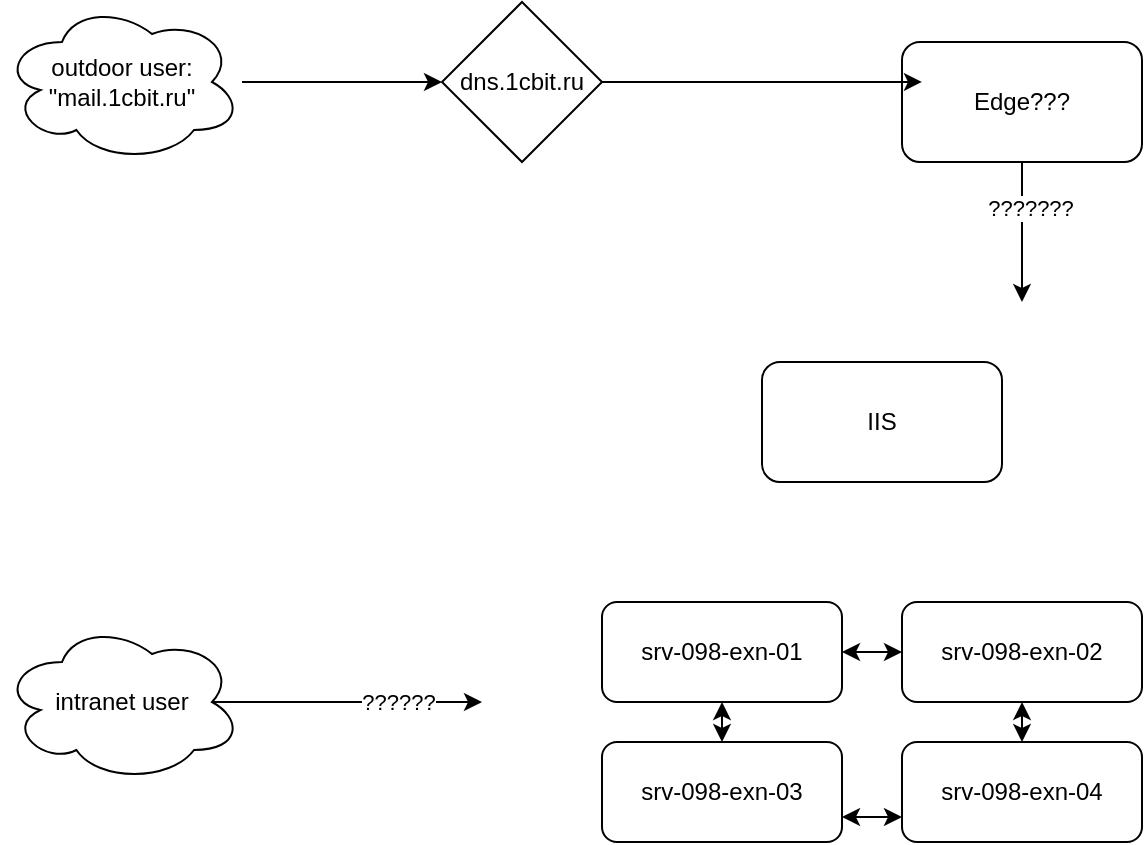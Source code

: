 <mxfile version="13.10.5" type="github"><diagram id="W_5FxJaXAneRd_LNWss3" name="Page-1"><mxGraphModel dx="1512" dy="1099" grid="1" gridSize="10" guides="1" tooltips="1" connect="1" arrows="1" fold="1" page="1" pageScale="1" pageWidth="850" pageHeight="1100" math="0" shadow="0"><root><mxCell id="0"/><mxCell id="1" parent="0"/><mxCell id="XmWQ-WMtau8UyZ_SBooy-1" value="&lt;span&gt;srv-098-exn-02&lt;/span&gt;" style="rounded=1;whiteSpace=wrap;html=1;" vertex="1" parent="1"><mxGeometry x="530" y="380" width="120" height="50" as="geometry"/></mxCell><mxCell id="XmWQ-WMtau8UyZ_SBooy-2" value="dns.1cbit.ru" style="rhombus;whiteSpace=wrap;html=1;" vertex="1" parent="1"><mxGeometry x="300" y="80" width="80" height="80" as="geometry"/></mxCell><mxCell id="XmWQ-WMtau8UyZ_SBooy-3" value="" style="endArrow=classic;html=1;entryX=0;entryY=0.5;entryDx=0;entryDy=0;" edge="1" parent="1" source="XmWQ-WMtau8UyZ_SBooy-8" target="XmWQ-WMtau8UyZ_SBooy-2"><mxGeometry width="50" height="50" relative="1" as="geometry"><mxPoint x="190" y="160" as="sourcePoint"/><mxPoint x="240" y="110" as="targetPoint"/></mxGeometry></mxCell><mxCell id="XmWQ-WMtau8UyZ_SBooy-4" value="Edge???" style="rounded=1;whiteSpace=wrap;html=1;" vertex="1" parent="1"><mxGeometry x="530" y="100" width="120" height="60" as="geometry"/></mxCell><mxCell id="XmWQ-WMtau8UyZ_SBooy-5" value="" style="endArrow=classic;html=1;exitX=1;exitY=0.5;exitDx=0;exitDy=0;entryX=0.083;entryY=0.333;entryDx=0;entryDy=0;entryPerimeter=0;" edge="1" parent="1" source="XmWQ-WMtau8UyZ_SBooy-2" target="XmWQ-WMtau8UyZ_SBooy-4"><mxGeometry width="50" height="50" relative="1" as="geometry"><mxPoint x="400" y="580" as="sourcePoint"/><mxPoint x="450" y="530" as="targetPoint"/><Array as="points"><mxPoint x="470" y="120"/></Array></mxGeometry></mxCell><mxCell id="XmWQ-WMtau8UyZ_SBooy-8" value="&lt;span&gt;outdoor user:&lt;/span&gt;&lt;br&gt;&lt;span&gt;&quot;mail.1cbit.ru&quot;&lt;/span&gt;" style="ellipse;shape=cloud;whiteSpace=wrap;html=1;" vertex="1" parent="1"><mxGeometry x="80" y="80" width="120" height="80" as="geometry"/></mxCell><mxCell id="XmWQ-WMtau8UyZ_SBooy-9" value="srv-098-exn-01" style="rounded=1;whiteSpace=wrap;html=1;" vertex="1" parent="1"><mxGeometry x="380" y="380" width="120" height="50" as="geometry"/></mxCell><mxCell id="XmWQ-WMtau8UyZ_SBooy-10" value="&lt;span&gt;srv-098-exn-03&lt;/span&gt;" style="rounded=1;whiteSpace=wrap;html=1;" vertex="1" parent="1"><mxGeometry x="380" y="450" width="120" height="50" as="geometry"/></mxCell><mxCell id="XmWQ-WMtau8UyZ_SBooy-11" value="&lt;span&gt;srv-098-exn-04&lt;/span&gt;" style="rounded=1;whiteSpace=wrap;html=1;" vertex="1" parent="1"><mxGeometry x="530" y="450" width="120" height="50" as="geometry"/></mxCell><mxCell id="XmWQ-WMtau8UyZ_SBooy-12" value="" style="endArrow=classic;startArrow=classic;html=1;exitX=1;exitY=0.5;exitDx=0;exitDy=0;entryX=0;entryY=0.5;entryDx=0;entryDy=0;" edge="1" parent="1" source="XmWQ-WMtau8UyZ_SBooy-9" target="XmWQ-WMtau8UyZ_SBooy-1"><mxGeometry width="50" height="50" relative="1" as="geometry"><mxPoint x="490" y="360" as="sourcePoint"/><mxPoint x="540" y="310" as="targetPoint"/></mxGeometry></mxCell><mxCell id="XmWQ-WMtau8UyZ_SBooy-14" value="" style="endArrow=classic;startArrow=classic;html=1;entryX=0.5;entryY=1;entryDx=0;entryDy=0;exitX=0.5;exitY=0;exitDx=0;exitDy=0;" edge="1" parent="1" source="XmWQ-WMtau8UyZ_SBooy-10" target="XmWQ-WMtau8UyZ_SBooy-9"><mxGeometry width="50" height="50" relative="1" as="geometry"><mxPoint x="270" y="490" as="sourcePoint"/><mxPoint x="320" y="440" as="targetPoint"/></mxGeometry></mxCell><mxCell id="XmWQ-WMtau8UyZ_SBooy-15" value="" style="endArrow=classic;startArrow=classic;html=1;entryX=0.5;entryY=1;entryDx=0;entryDy=0;exitX=0.5;exitY=0;exitDx=0;exitDy=0;" edge="1" parent="1" source="XmWQ-WMtau8UyZ_SBooy-11" target="XmWQ-WMtau8UyZ_SBooy-1"><mxGeometry width="50" height="50" relative="1" as="geometry"><mxPoint x="230" y="480" as="sourcePoint"/><mxPoint x="280" y="430" as="targetPoint"/></mxGeometry></mxCell><mxCell id="XmWQ-WMtau8UyZ_SBooy-17" value="" style="endArrow=classic;startArrow=classic;html=1;entryX=0;entryY=0.75;entryDx=0;entryDy=0;exitX=1;exitY=0.75;exitDx=0;exitDy=0;" edge="1" parent="1" source="XmWQ-WMtau8UyZ_SBooy-10" target="XmWQ-WMtau8UyZ_SBooy-11"><mxGeometry width="50" height="50" relative="1" as="geometry"><mxPoint x="340" y="580" as="sourcePoint"/><mxPoint x="390" y="530" as="targetPoint"/></mxGeometry></mxCell><mxCell id="XmWQ-WMtau8UyZ_SBooy-18" value="IIS" style="rounded=1;whiteSpace=wrap;html=1;" vertex="1" parent="1"><mxGeometry x="460" y="260" width="120" height="60" as="geometry"/></mxCell><mxCell id="XmWQ-WMtau8UyZ_SBooy-19" value="intranet user" style="ellipse;shape=cloud;whiteSpace=wrap;html=1;" vertex="1" parent="1"><mxGeometry x="80" y="390" width="120" height="80" as="geometry"/></mxCell><mxCell id="XmWQ-WMtau8UyZ_SBooy-20" value="" style="endArrow=classic;html=1;exitX=0.875;exitY=0.5;exitDx=0;exitDy=0;exitPerimeter=0;" edge="1" parent="1" source="XmWQ-WMtau8UyZ_SBooy-19"><mxGeometry width="50" height="50" relative="1" as="geometry"><mxPoint x="190" y="460" as="sourcePoint"/><mxPoint x="320" y="430" as="targetPoint"/></mxGeometry></mxCell><mxCell id="XmWQ-WMtau8UyZ_SBooy-21" value="??????&lt;br&gt;" style="edgeLabel;html=1;align=center;verticalAlign=middle;resizable=0;points=[];" vertex="1" connectable="0" parent="XmWQ-WMtau8UyZ_SBooy-20"><mxGeometry x="0.378" relative="1" as="geometry"><mxPoint as="offset"/></mxGeometry></mxCell><mxCell id="XmWQ-WMtau8UyZ_SBooy-22" value="" style="endArrow=classic;html=1;exitX=0.5;exitY=1;exitDx=0;exitDy=0;" edge="1" parent="1" source="XmWQ-WMtau8UyZ_SBooy-4"><mxGeometry width="50" height="50" relative="1" as="geometry"><mxPoint x="610" y="260" as="sourcePoint"/><mxPoint x="590" y="230" as="targetPoint"/></mxGeometry></mxCell><mxCell id="XmWQ-WMtau8UyZ_SBooy-23" value="???????&lt;br&gt;" style="edgeLabel;html=1;align=center;verticalAlign=middle;resizable=0;points=[];" vertex="1" connectable="0" parent="XmWQ-WMtau8UyZ_SBooy-22"><mxGeometry x="-0.343" y="4" relative="1" as="geometry"><mxPoint as="offset"/></mxGeometry></mxCell></root></mxGraphModel></diagram></mxfile>